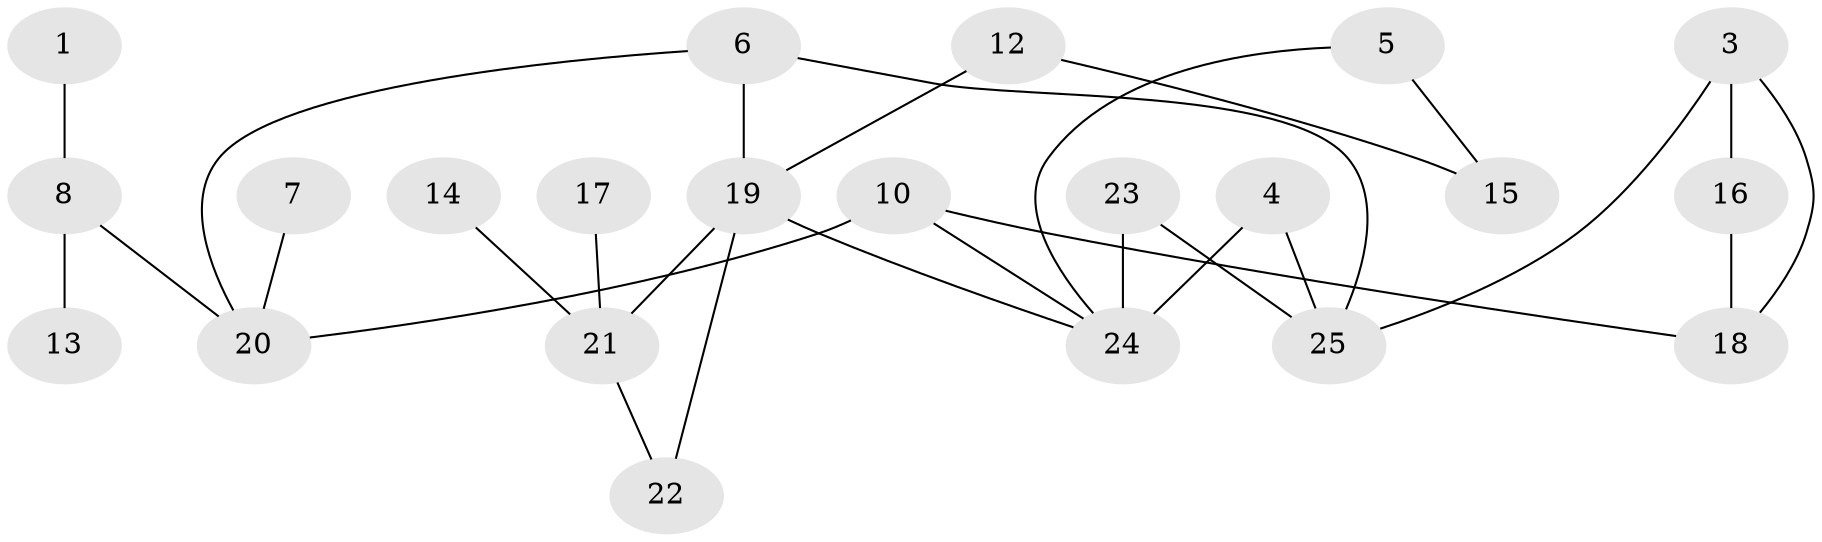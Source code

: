 // original degree distribution, {4: 0.14, 2: 0.2, 3: 0.22, 1: 0.32, 0: 0.06, 5: 0.06}
// Generated by graph-tools (version 1.1) at 2025/49/03/09/25 03:49:11]
// undirected, 22 vertices, 28 edges
graph export_dot {
graph [start="1"]
  node [color=gray90,style=filled];
  1;
  3;
  4;
  5;
  6;
  7;
  8;
  10;
  12;
  13;
  14;
  15;
  16;
  17;
  18;
  19;
  20;
  21;
  22;
  23;
  24;
  25;
  1 -- 8 [weight=1.0];
  3 -- 16 [weight=1.0];
  3 -- 18 [weight=1.0];
  3 -- 25 [weight=1.0];
  4 -- 24 [weight=2.0];
  4 -- 25 [weight=1.0];
  5 -- 15 [weight=1.0];
  5 -- 24 [weight=1.0];
  6 -- 19 [weight=1.0];
  6 -- 20 [weight=1.0];
  6 -- 25 [weight=1.0];
  7 -- 20 [weight=1.0];
  8 -- 13 [weight=1.0];
  8 -- 20 [weight=1.0];
  10 -- 18 [weight=1.0];
  10 -- 20 [weight=1.0];
  10 -- 24 [weight=1.0];
  12 -- 15 [weight=1.0];
  12 -- 19 [weight=1.0];
  14 -- 21 [weight=1.0];
  16 -- 18 [weight=1.0];
  17 -- 21 [weight=1.0];
  19 -- 21 [weight=1.0];
  19 -- 22 [weight=1.0];
  19 -- 24 [weight=1.0];
  21 -- 22 [weight=1.0];
  23 -- 24 [weight=2.0];
  23 -- 25 [weight=1.0];
}
